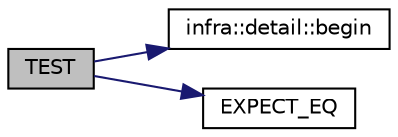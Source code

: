 digraph "TEST"
{
 // INTERACTIVE_SVG=YES
  edge [fontname="Helvetica",fontsize="10",labelfontname="Helvetica",labelfontsize="10"];
  node [fontname="Helvetica",fontsize="10",shape=record];
  rankdir="LR";
  Node152 [label="TEST",height=0.2,width=0.4,color="black", fillcolor="grey75", style="filled", fontcolor="black"];
  Node152 -> Node153 [color="midnightblue",fontsize="10",style="solid",fontname="Helvetica"];
  Node153 [label="infra::detail::begin",height=0.2,width=0.4,color="black", fillcolor="white", style="filled",URL="$d2/dc5/namespaceinfra_1_1detail.html#ad178b71c4a19a9b0bfe48a065920cf8c"];
  Node152 -> Node154 [color="midnightblue",fontsize="10",style="solid",fontname="Helvetica"];
  Node154 [label="EXPECT_EQ",height=0.2,width=0.4,color="black", fillcolor="white", style="filled",URL="$d6/def/_test_json_8cpp.html#a82745227e2f0a8edbb4ae630d88a8e86"];
}
